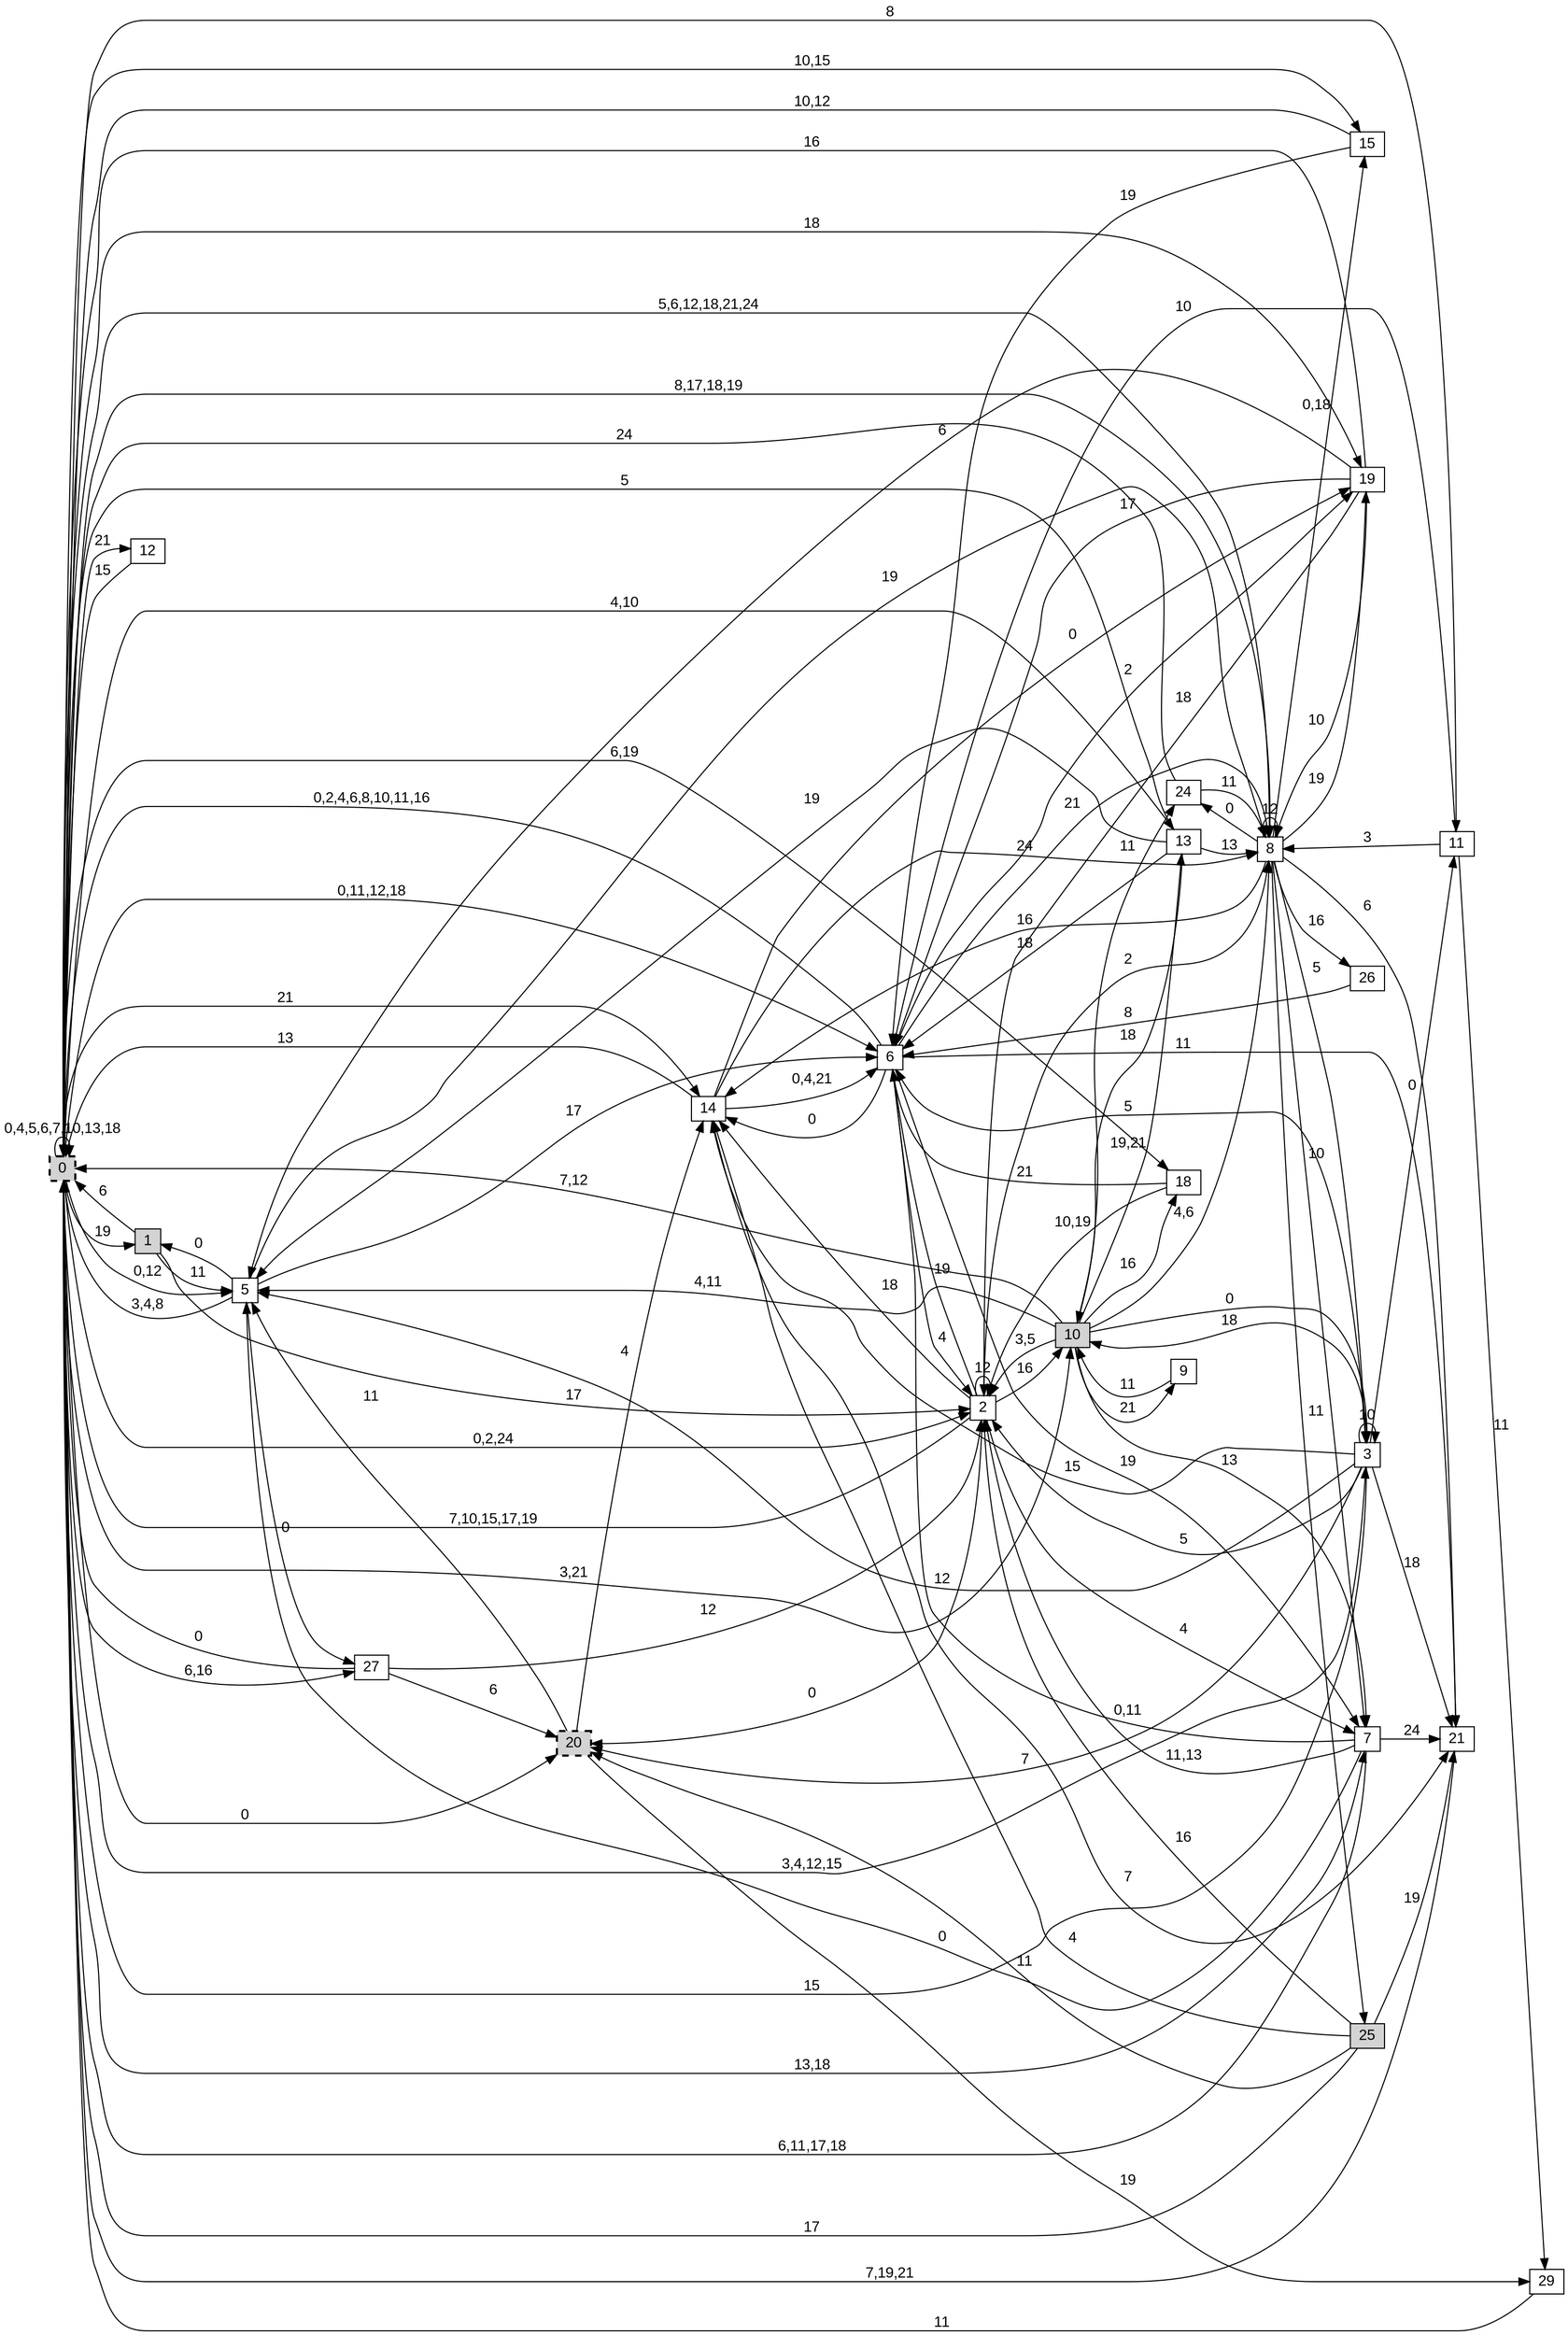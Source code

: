 digraph "NDFA" {
  rankdir=LR
  node [shape=box width=0.1 height=0.1 fontname=Arial]
  edge [fontname=Arial]
/* Estados */
 s0 [label="0" style="filled,bold,dashed"] /* I:1 F:1 D:0 */
 s1 [label="1" style="filled"] /* I:1 F:0 D:0 */
 s2 [label="2" ] /* I:0 F:0 D:0 */
 s3 [label="3" ] /* I:0 F:0 D:0 */
 s5 [label="5" ] /* I:0 F:0 D:0 */
 s6 [label="6" ] /* I:0 F:0 D:0 */
 s7 [label="7" ] /* I:0 F:0 D:0 */
 s8 [label="8" ] /* I:0 F:0 D:0 */
 s9 [label="9" ] /* I:0 F:0 D:0 */
 s10 [label="10" style="filled"] /* I:1 F:0 D:0 */
 s11 [label="11" ] /* I:0 F:0 D:0 */
 s12 [label="12" ] /* I:0 F:0 D:0 */
 s13 [label="13" ] /* I:0 F:0 D:0 */
 s14 [label="14" ] /* I:0 F:0 D:0 */
 s15 [label="15" ] /* I:0 F:0 D:0 */
 s18 [label="18" ] /* I:0 F:0 D:0 */
 s19 [label="19" ] /* I:0 F:0 D:0 */
 s20 [label="20" style="filled,bold,dashed"] /* I:1 F:1 D:0 */
 s21 [label="21" ] /* I:0 F:0 D:0 */
 s24 [label="24" ] /* I:0 F:0 D:0 */
 s25 [label="25" style="filled"] /* I:1 F:0 D:0 */
 s26 [label="26" ] /* I:0 F:0 D:0 */
 s27 [label="27" ] /* I:0 F:0 D:0 */
 s29 [label="29" ] /* I:0 F:0 D:0 */
/* Transiciones */
  s0 -> s0 [label="0,4,5,6,7,10,13,18"]
  s0 -> s1 [label="19"]
  s0 -> s2 [label="0,2,24"]
  s0 -> s3 [label="3,4,12,15"]
  s0 -> s5 [label="0,12"]
  s0 -> s6 [label="0,11,12,18"]
  s0 -> s7 [label="13,18"]
  s0 -> s8 [label="8,17,18,19"]
  s0 -> s10 [label="3,21"]
  s0 -> s11 [label="8"]
  s0 -> s12 [label="21"]
  s0 -> s13 [label="4,10"]
  s0 -> s14 [label="21"]
  s0 -> s15 [label="10,15"]
  s0 -> s18 [label="6,19"]
  s0 -> s19 [label="18"]
  s0 -> s20 [label="0"]
  s0 -> s27 [label="6,16"]
  s1 -> s0 [label="6"]
  s1 -> s2 [label="17"]
  s1 -> s5 [label="11"]
  s2 -> s0 [label="7,10,15,17,19"]
  s2 -> s2 [label="12"]
  s2 -> s6 [label="19"]
  s2 -> s7 [label="4"]
  s2 -> s8 [label="2"]
  s2 -> s10 [label="16"]
  s2 -> s14 [label="18"]
  s2 -> s20 [label="0"]
  s3 -> s0 [label="15"]
  s3 -> s2 [label="5"]
  s3 -> s3 [label="10"]
  s3 -> s5 [label="12"]
  s3 -> s6 [label="5"]
  s3 -> s10 [label="18"]
  s3 -> s11 [label="0"]
  s3 -> s14 [label="15"]
  s3 -> s20 [label="7"]
  s3 -> s21 [label="18"]
  s5 -> s0 [label="3,4,8"]
  s5 -> s1 [label="0"]
  s5 -> s6 [label="17"]
  s5 -> s8 [label="19"]
  s5 -> s27 [label="0"]
  s6 -> s0 [label="0,2,4,6,8,10,11,16"]
  s6 -> s2 [label="4"]
  s6 -> s7 [label="19"]
  s6 -> s8 [label="21"]
  s6 -> s14 [label="0"]
  s6 -> s19 [label="2"]
  s6 -> s21 [label="11"]
  s7 -> s0 [label="6,11,17,18"]
  s7 -> s2 [label="11,13"]
  s7 -> s5 [label="0"]
  s7 -> s6 [label="0,11"]
  s7 -> s21 [label="24"]
  s8 -> s0 [label="5,6,12,18,21,24"]
  s8 -> s3 [label="5"]
  s8 -> s7 [label="10"]
  s8 -> s8 [label="12"]
  s8 -> s14 [label="16"]
  s8 -> s15 [label="0,18"]
  s8 -> s19 [label="19"]
  s8 -> s21 [label="6"]
  s8 -> s24 [label="0"]
  s8 -> s25 [label="11"]
  s8 -> s26 [label="16"]
  s9 -> s10 [label="11"]
  s10 -> s0 [label="7,12"]
  s10 -> s2 [label="3,5"]
  s10 -> s3 [label="0"]
  s10 -> s5 [label="4,11"]
  s10 -> s7 [label="13"]
  s10 -> s8 [label="4,6"]
  s10 -> s9 [label="21"]
  s10 -> s13 [label="19,21"]
  s10 -> s18 [label="16"]
  s10 -> s24 [label="11"]
  s11 -> s6 [label="10"]
  s11 -> s8 [label="3"]
  s11 -> s29 [label="11"]
  s12 -> s0 [label="15"]
  s13 -> s0 [label="5"]
  s13 -> s5 [label="19"]
  s13 -> s6 [label="18"]
  s13 -> s8 [label="13"]
  s13 -> s10 [label="18"]
  s14 -> s0 [label="13"]
  s14 -> s6 [label="0,4,21"]
  s14 -> s8 [label="24"]
  s14 -> s19 [label="0"]
  s14 -> s21 [label="7"]
  s15 -> s0 [label="10,12"]
  s15 -> s6 [label="19"]
  s18 -> s2 [label="10,19"]
  s18 -> s6 [label="21"]
  s19 -> s0 [label="16"]
  s19 -> s2 [label="18"]
  s19 -> s5 [label="6"]
  s19 -> s6 [label="17"]
  s19 -> s8 [label="10"]
  s20 -> s5 [label="11"]
  s20 -> s14 [label="4"]
  s20 -> s29 [label="19"]
  s21 -> s0 [label="7,19,21"]
  s24 -> s0 [label="24"]
  s24 -> s8 [label="11"]
  s25 -> s0 [label="17"]
  s25 -> s2 [label="16"]
  s25 -> s14 [label="4"]
  s25 -> s20 [label="11"]
  s25 -> s21 [label="19"]
  s26 -> s6 [label="8"]
  s27 -> s0 [label="0"]
  s27 -> s2 [label="12"]
  s27 -> s20 [label="6"]
  s29 -> s0 [label="11"]
}
